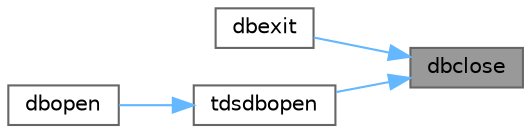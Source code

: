digraph "dbclose"
{
 // LATEX_PDF_SIZE
  bgcolor="transparent";
  edge [fontname=Helvetica,fontsize=10,labelfontname=Helvetica,labelfontsize=10];
  node [fontname=Helvetica,fontsize=10,shape=box,height=0.2,width=0.4];
  rankdir="RL";
  Node1 [id="Node000001",label="dbclose",height=0.2,width=0.4,color="gray40", fillcolor="grey60", style="filled", fontcolor="black",tooltip="Close a connection to the server and free associated resources."];
  Node1 -> Node2 [id="edge1_Node000001_Node000002",dir="back",color="steelblue1",style="solid",tooltip=" "];
  Node2 [id="Node000002",label="dbexit",height=0.2,width=0.4,color="grey40", fillcolor="white", style="filled",URL="$a00575.html#gac0ee936a9b1db7217b745a63e25f876b",tooltip="Close server connections and free all related structures."];
  Node1 -> Node3 [id="edge2_Node000001_Node000003",dir="back",color="steelblue1",style="solid",tooltip=" "];
  Node3 [id="Node000003",label="tdsdbopen",height=0.2,width=0.4,color="grey40", fillcolor="white", style="filled",URL="$a00581.html#gae6da75d7b9e7b567890fc83c9459d824",tooltip="Form a connection with the server."];
  Node3 -> Node4 [id="edge3_Node000003_Node000004",dir="back",color="steelblue1",style="solid",tooltip=" "];
  Node4 [id="Node000004",label="dbopen",height=0.2,width=0.4,color="grey40", fillcolor="white", style="filled",URL="$a00092.html#af2b7a0ebad53fe7e4e0eda3bbdb89de3",tooltip="Normally not used."];
}
